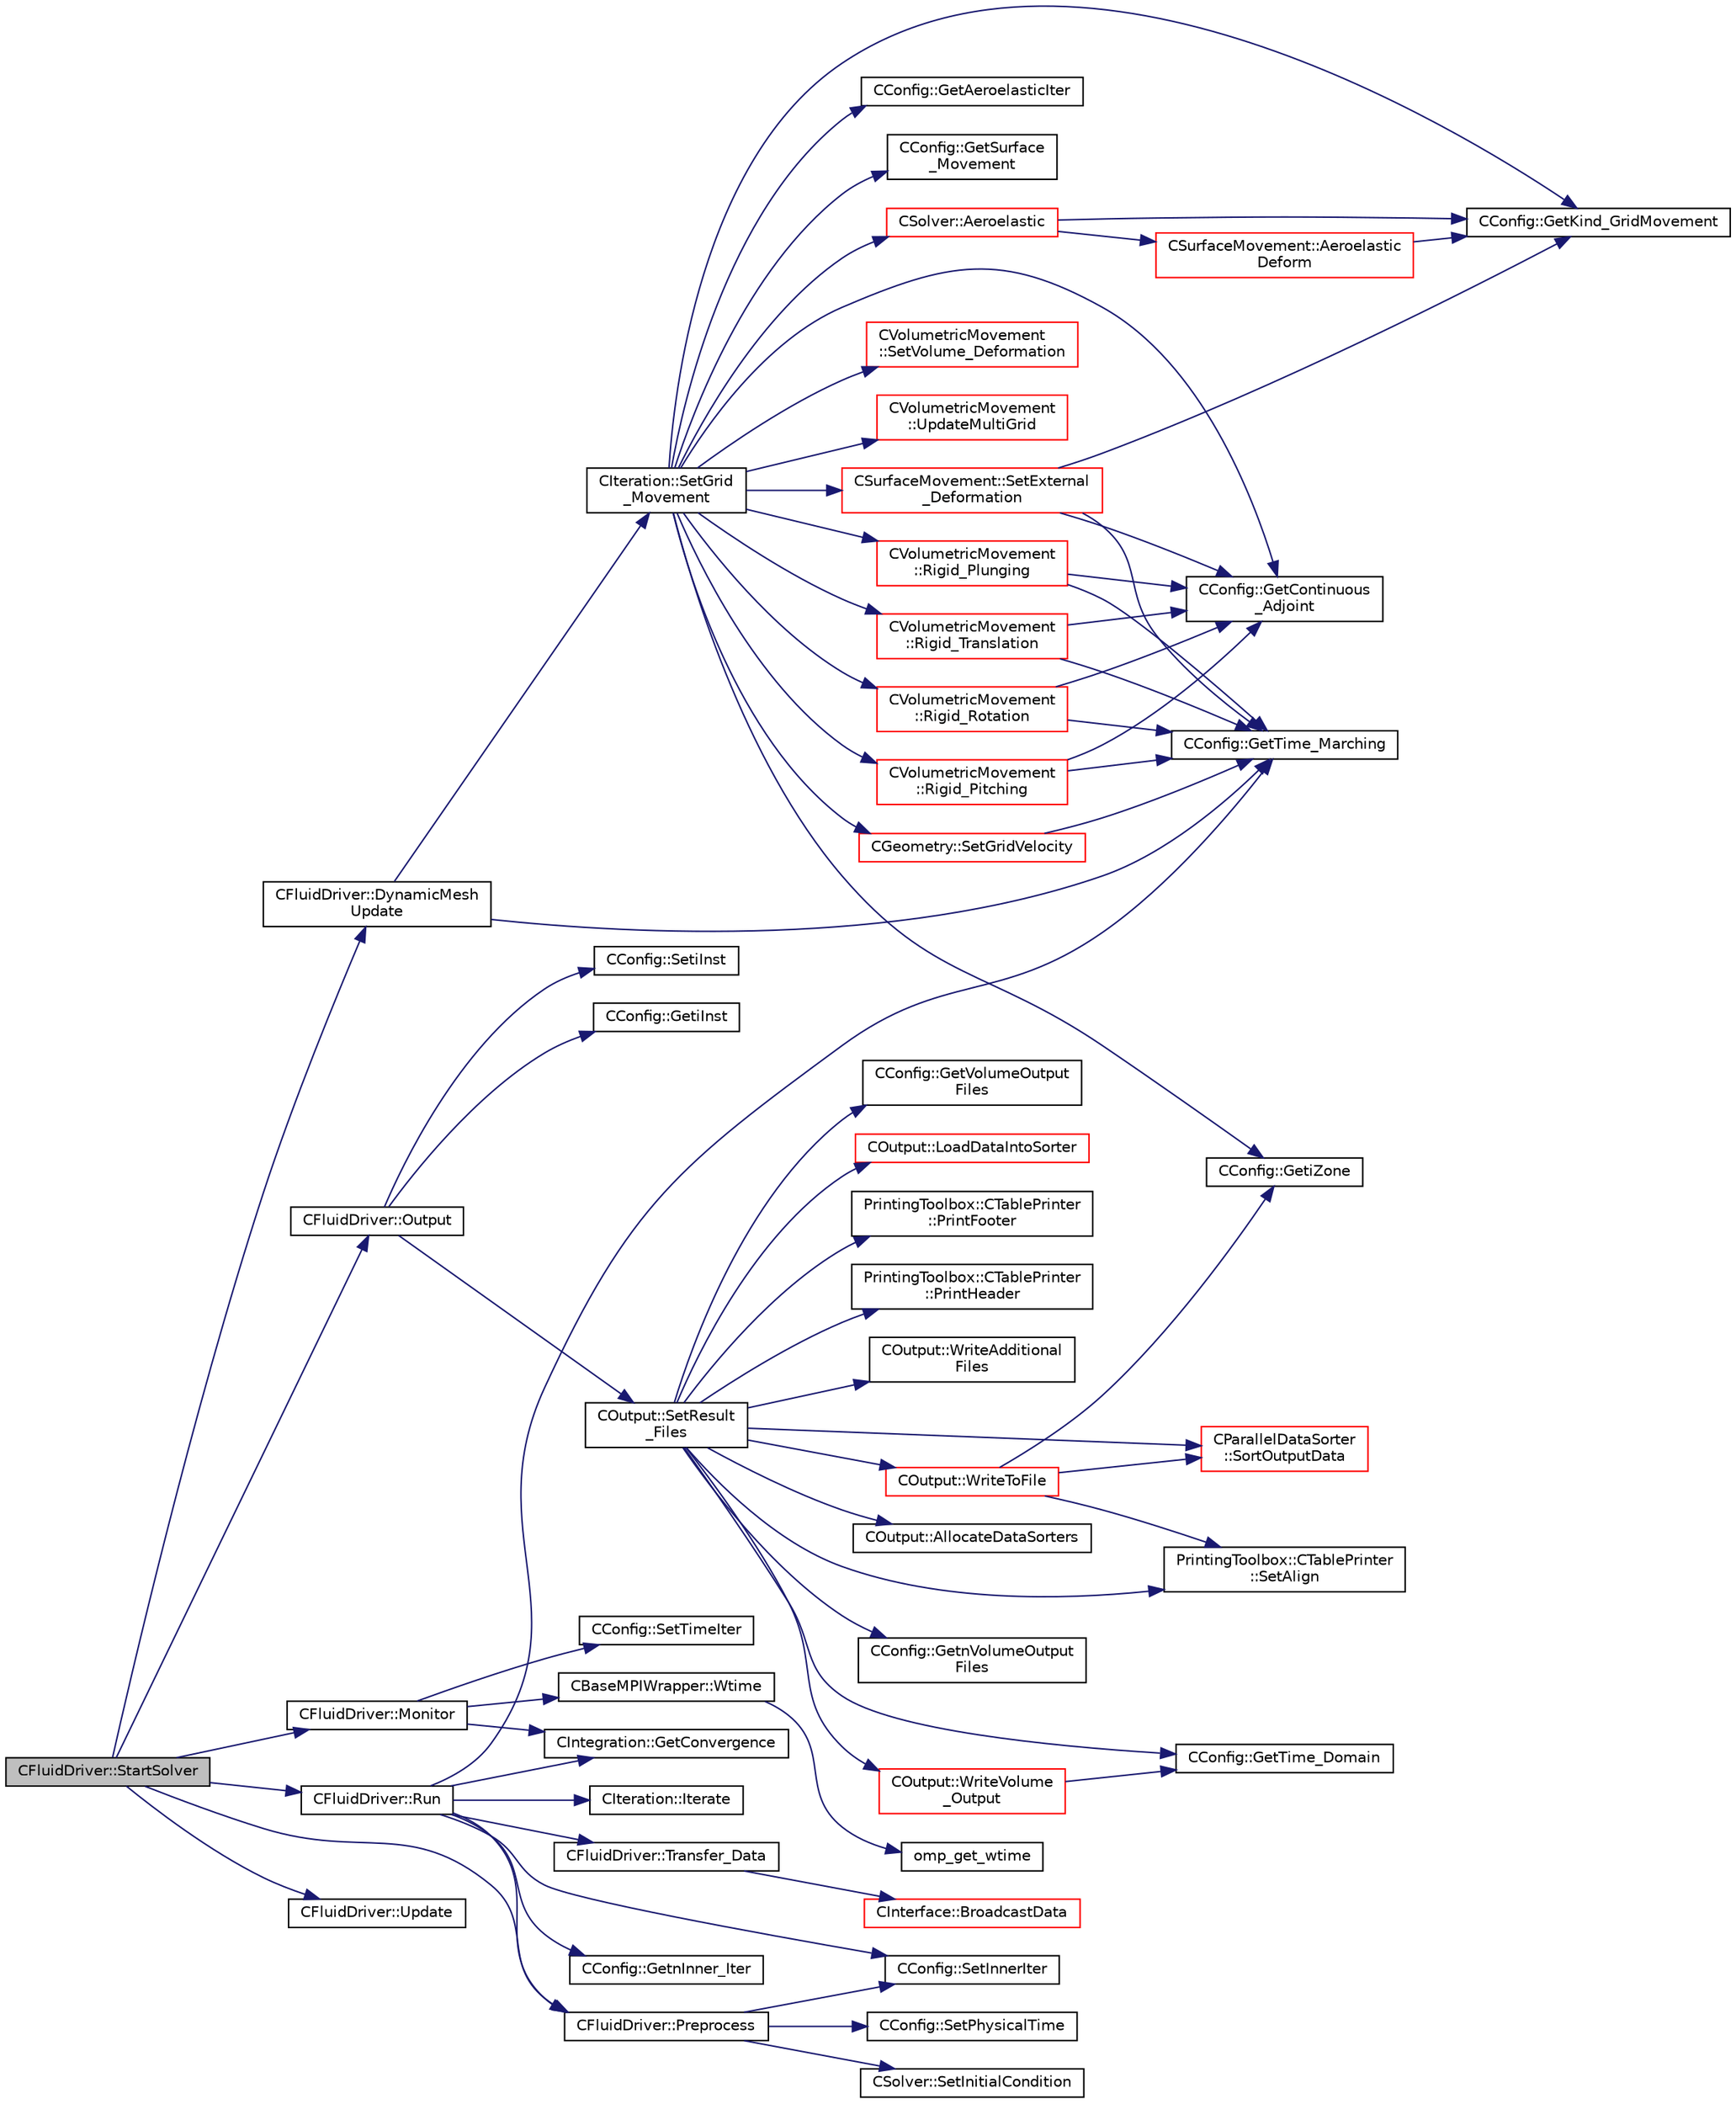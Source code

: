 digraph "CFluidDriver::StartSolver"
{
 // LATEX_PDF_SIZE
  edge [fontname="Helvetica",fontsize="10",labelfontname="Helvetica",labelfontsize="10"];
  node [fontname="Helvetica",fontsize="10",shape=record];
  rankdir="LR";
  Node1 [label="CFluidDriver::StartSolver",height=0.2,width=0.4,color="black", fillcolor="grey75", style="filled", fontcolor="black",tooltip="Launch the computation for all zones and all physics."];
  Node1 -> Node2 [color="midnightblue",fontsize="10",style="solid",fontname="Helvetica"];
  Node2 [label="CFluidDriver::DynamicMesh\lUpdate",height=0.2,width=0.4,color="black", fillcolor="white", style="filled",URL="$classCFluidDriver.html#a169667db03c0f4e2511d23a8a29280f6",tooltip="Perform a dynamic mesh deformation, included grid velocity computation and the update of the multigri..."];
  Node2 -> Node3 [color="midnightblue",fontsize="10",style="solid",fontname="Helvetica"];
  Node3 [label="CConfig::GetTime_Marching",height=0.2,width=0.4,color="black", fillcolor="white", style="filled",URL="$classCConfig.html#ac47e04d76ce865893a94dcedd3c9b6a5",tooltip="Provides information about the time integration, and change the write in the output files information..."];
  Node2 -> Node4 [color="midnightblue",fontsize="10",style="solid",fontname="Helvetica"];
  Node4 [label="CIteration::SetGrid\l_Movement",height=0.2,width=0.4,color="black", fillcolor="white", style="filled",URL="$classCIteration.html#a7b36785762f6b0c214569b185b858b6c",tooltip="Updates the positions and grid velocities for dynamic meshes between physical time steps."];
  Node4 -> Node5 [color="midnightblue",fontsize="10",style="solid",fontname="Helvetica"];
  Node5 [label="CSolver::Aeroelastic",height=0.2,width=0.4,color="red", fillcolor="white", style="filled",URL="$classCSolver.html#af130046f03f282501efef2c117af6ced",tooltip="Prepares and solves the aeroelastic equations."];
  Node5 -> Node6 [color="midnightblue",fontsize="10",style="solid",fontname="Helvetica"];
  Node6 [label="CSurfaceMovement::Aeroelastic\lDeform",height=0.2,width=0.4,color="red", fillcolor="white", style="filled",URL="$classCSurfaceMovement.html#a3576789424ca6d19f6510d94f832cbb9",tooltip="Unsteady aeroelastic grid movement by deforming the mesh."];
  Node6 -> Node9 [color="midnightblue",fontsize="10",style="solid",fontname="Helvetica"];
  Node9 [label="CConfig::GetKind_GridMovement",height=0.2,width=0.4,color="black", fillcolor="white", style="filled",URL="$classCConfig.html#a050c7389c2d16a111890bb44dd7cbcea",tooltip="Get the type of dynamic mesh motion. Each zone gets a config file."];
  Node5 -> Node9 [color="midnightblue",fontsize="10",style="solid",fontname="Helvetica"];
  Node4 -> Node47 [color="midnightblue",fontsize="10",style="solid",fontname="Helvetica"];
  Node47 [label="CConfig::GetAeroelasticIter",height=0.2,width=0.4,color="black", fillcolor="white", style="filled",URL="$classCConfig.html#a366bae67ff4380e178c4dc5dc50fcaad",tooltip="Aeroelastic solve every x inner iteration."];
  Node4 -> Node48 [color="midnightblue",fontsize="10",style="solid",fontname="Helvetica"];
  Node48 [label="CConfig::GetContinuous\l_Adjoint",height=0.2,width=0.4,color="black", fillcolor="white", style="filled",URL="$classCConfig.html#a1eb754aa86fb8154bc9eefea616b7cf9",tooltip="Determines if problem is adjoint."];
  Node4 -> Node49 [color="midnightblue",fontsize="10",style="solid",fontname="Helvetica"];
  Node49 [label="CConfig::GetiZone",height=0.2,width=0.4,color="black", fillcolor="white", style="filled",URL="$classCConfig.html#a1d6335b8fdef6fbcd9a08f7503d73ec1",tooltip="Provides the number of varaibles."];
  Node4 -> Node9 [color="midnightblue",fontsize="10",style="solid",fontname="Helvetica"];
  Node4 -> Node50 [color="midnightblue",fontsize="10",style="solid",fontname="Helvetica"];
  Node50 [label="CConfig::GetSurface\l_Movement",height=0.2,width=0.4,color="black", fillcolor="white", style="filled",URL="$classCConfig.html#a7da84ee925f437bd635bead56d822df9",tooltip="Get information about deforming markers."];
  Node4 -> Node51 [color="midnightblue",fontsize="10",style="solid",fontname="Helvetica"];
  Node51 [label="CVolumetricMovement\l::Rigid_Pitching",height=0.2,width=0.4,color="red", fillcolor="white", style="filled",URL="$classCVolumetricMovement.html#a9806afa50b53c60376844053db15420c",tooltip="Unsteady pitching grid movement using rigid mesh motion."];
  Node51 -> Node48 [color="midnightblue",fontsize="10",style="solid",fontname="Helvetica"];
  Node51 -> Node3 [color="midnightblue",fontsize="10",style="solid",fontname="Helvetica"];
  Node4 -> Node69 [color="midnightblue",fontsize="10",style="solid",fontname="Helvetica"];
  Node69 [label="CVolumetricMovement\l::Rigid_Plunging",height=0.2,width=0.4,color="red", fillcolor="white", style="filled",URL="$classCVolumetricMovement.html#a886e5096f246aec19af2b98bad3e39b2",tooltip="Unsteady plunging grid movement using rigid mesh motion."];
  Node69 -> Node48 [color="midnightblue",fontsize="10",style="solid",fontname="Helvetica"];
  Node69 -> Node3 [color="midnightblue",fontsize="10",style="solid",fontname="Helvetica"];
  Node4 -> Node75 [color="midnightblue",fontsize="10",style="solid",fontname="Helvetica"];
  Node75 [label="CVolumetricMovement\l::Rigid_Rotation",height=0.2,width=0.4,color="red", fillcolor="white", style="filled",URL="$classCVolumetricMovement.html#a316597f05a787ca1b683aba66214110b",tooltip="Unsteady grid movement using rigid mesh rotation."];
  Node75 -> Node48 [color="midnightblue",fontsize="10",style="solid",fontname="Helvetica"];
  Node75 -> Node3 [color="midnightblue",fontsize="10",style="solid",fontname="Helvetica"];
  Node4 -> Node76 [color="midnightblue",fontsize="10",style="solid",fontname="Helvetica"];
  Node76 [label="CVolumetricMovement\l::Rigid_Translation",height=0.2,width=0.4,color="red", fillcolor="white", style="filled",URL="$classCVolumetricMovement.html#a00368e3044dd07d74e1fafdc11980644",tooltip="Unsteady translational grid movement using rigid mesh motion."];
  Node76 -> Node48 [color="midnightblue",fontsize="10",style="solid",fontname="Helvetica"];
  Node76 -> Node3 [color="midnightblue",fontsize="10",style="solid",fontname="Helvetica"];
  Node4 -> Node80 [color="midnightblue",fontsize="10",style="solid",fontname="Helvetica"];
  Node80 [label="CSurfaceMovement::SetExternal\l_Deformation",height=0.2,width=0.4,color="red", fillcolor="white", style="filled",URL="$classCSurfaceMovement.html#a575ff545fe6de6e84fb8fed8e1615edb",tooltip="Set any surface deformationsbased on an input file."];
  Node80 -> Node48 [color="midnightblue",fontsize="10",style="solid",fontname="Helvetica"];
  Node80 -> Node9 [color="midnightblue",fontsize="10",style="solid",fontname="Helvetica"];
  Node80 -> Node3 [color="midnightblue",fontsize="10",style="solid",fontname="Helvetica"];
  Node4 -> Node91 [color="midnightblue",fontsize="10",style="solid",fontname="Helvetica"];
  Node91 [label="CGeometry::SetGridVelocity",height=0.2,width=0.4,color="red", fillcolor="white", style="filled",URL="$classCGeometry.html#a028f9dcd1a8095e668f6ae461eb8887b",tooltip="Set the grid velocity via finite differencing at each node."];
  Node91 -> Node3 [color="midnightblue",fontsize="10",style="solid",fontname="Helvetica"];
  Node4 -> Node94 [color="midnightblue",fontsize="10",style="solid",fontname="Helvetica"];
  Node94 [label="CVolumetricMovement\l::SetVolume_Deformation",height=0.2,width=0.4,color="red", fillcolor="white", style="filled",URL="$classCVolumetricMovement.html#a96c9dadafe051a2479ef4ec4b51adb04",tooltip="Grid deformation using the spring analogy method."];
  Node4 -> Node184 [color="midnightblue",fontsize="10",style="solid",fontname="Helvetica"];
  Node184 [label="CVolumetricMovement\l::UpdateMultiGrid",height=0.2,width=0.4,color="red", fillcolor="white", style="filled",URL="$classCVolumetricMovement.html#a1cb59d54bb326eb7c09729cfac0c398a",tooltip="Update the coarse multigrid levels after the grid movement."];
  Node1 -> Node189 [color="midnightblue",fontsize="10",style="solid",fontname="Helvetica"];
  Node189 [label="CFluidDriver::Monitor",height=0.2,width=0.4,color="black", fillcolor="white", style="filled",URL="$classCFluidDriver.html#a5430118627bbedb8f3dabce10b9c1c65",tooltip="Monitor the computation."];
  Node189 -> Node190 [color="midnightblue",fontsize="10",style="solid",fontname="Helvetica"];
  Node190 [label="CIntegration::GetConvergence",height=0.2,width=0.4,color="black", fillcolor="white", style="filled",URL="$classCIntegration.html#aac6ff3b43986bcab3ae9a8665c04ab7e",tooltip="Get the indicator of the convergence for the direct, adjoint and linearized problem."];
  Node189 -> Node191 [color="midnightblue",fontsize="10",style="solid",fontname="Helvetica"];
  Node191 [label="CConfig::SetTimeIter",height=0.2,width=0.4,color="black", fillcolor="white", style="filled",URL="$classCConfig.html#adacd509eaa7fb19fd3d89a9c6a51222e",tooltip="Set the current time iteration number."];
  Node189 -> Node192 [color="midnightblue",fontsize="10",style="solid",fontname="Helvetica"];
  Node192 [label="CBaseMPIWrapper::Wtime",height=0.2,width=0.4,color="black", fillcolor="white", style="filled",URL="$classCBaseMPIWrapper.html#adcf32aa628d4b515e8835bc5c56fbf08",tooltip=" "];
  Node192 -> Node193 [color="midnightblue",fontsize="10",style="solid",fontname="Helvetica"];
  Node193 [label="omp_get_wtime",height=0.2,width=0.4,color="black", fillcolor="white", style="filled",URL="$omp__structure_8hpp.html#a649bd48ab038a72108f11f5a85316266",tooltip="Return the wall time."];
  Node1 -> Node194 [color="midnightblue",fontsize="10",style="solid",fontname="Helvetica"];
  Node194 [label="CFluidDriver::Output",height=0.2,width=0.4,color="black", fillcolor="white", style="filled",URL="$classCFluidDriver.html#ad2575e36367e41622f339bc2f07b64e3",tooltip="Output the solution in solution file."];
  Node194 -> Node195 [color="midnightblue",fontsize="10",style="solid",fontname="Helvetica"];
  Node195 [label="CConfig::GetiInst",height=0.2,width=0.4,color="black", fillcolor="white", style="filled",URL="$classCConfig.html#a538bf5c34b523f5e4d389be41c2b666c",tooltip="Get the current instance."];
  Node194 -> Node196 [color="midnightblue",fontsize="10",style="solid",fontname="Helvetica"];
  Node196 [label="CConfig::SetiInst",height=0.2,width=0.4,color="black", fillcolor="white", style="filled",URL="$classCConfig.html#a6dab8885337e23ee4cdca66b39a2e88c",tooltip="Set the current instance."];
  Node194 -> Node197 [color="midnightblue",fontsize="10",style="solid",fontname="Helvetica"];
  Node197 [label="COutput::SetResult\l_Files",height=0.2,width=0.4,color="black", fillcolor="white", style="filled",URL="$classCOutput.html#a8cae0e94e8769f55d5865df600acbc2f",tooltip="Loop through all requested output files and write the volume output data."];
  Node197 -> Node198 [color="midnightblue",fontsize="10",style="solid",fontname="Helvetica"];
  Node198 [label="COutput::AllocateDataSorters",height=0.2,width=0.4,color="black", fillcolor="white", style="filled",URL="$classCOutput.html#a576a9991a81b18368a1f8ad09b8c65cf",tooltip="Allocates the data sorters if necessary."];
  Node197 -> Node199 [color="midnightblue",fontsize="10",style="solid",fontname="Helvetica"];
  Node199 [label="CConfig::GetnVolumeOutput\lFiles",height=0.2,width=0.4,color="black", fillcolor="white", style="filled",URL="$classCConfig.html#a2298deab9cdc00a1c09f6e7cf6c8e07c",tooltip="GetnVolumeOutputFiles."];
  Node197 -> Node200 [color="midnightblue",fontsize="10",style="solid",fontname="Helvetica"];
  Node200 [label="CConfig::GetTime_Domain",height=0.2,width=0.4,color="black", fillcolor="white", style="filled",URL="$classCConfig.html#a85d2e3cf43b77c63642c40c235b853f3",tooltip="Check if the multizone problem is solved for time domain."];
  Node197 -> Node201 [color="midnightblue",fontsize="10",style="solid",fontname="Helvetica"];
  Node201 [label="CConfig::GetVolumeOutput\lFiles",height=0.2,width=0.4,color="black", fillcolor="white", style="filled",URL="$classCConfig.html#adfae5472df18b9be89665c415e0061df",tooltip="GetVolumeOutputFiles."];
  Node197 -> Node202 [color="midnightblue",fontsize="10",style="solid",fontname="Helvetica"];
  Node202 [label="COutput::LoadDataIntoSorter",height=0.2,width=0.4,color="red", fillcolor="white", style="filled",URL="$classCOutput.html#ac54efb9d794c522e1bef6cb4ed0d5b9f",tooltip="Load up the values of the requested volume fields into ::Local_Data array."];
  Node197 -> Node209 [color="midnightblue",fontsize="10",style="solid",fontname="Helvetica"];
  Node209 [label="PrintingToolbox::CTablePrinter\l::PrintFooter",height=0.2,width=0.4,color="black", fillcolor="white", style="filled",URL="$classPrintingToolbox_1_1CTablePrinter.html#ac1bc6229daf9b3181de565905281ee2a",tooltip="Print the footer."];
  Node197 -> Node210 [color="midnightblue",fontsize="10",style="solid",fontname="Helvetica"];
  Node210 [label="PrintingToolbox::CTablePrinter\l::PrintHeader",height=0.2,width=0.4,color="black", fillcolor="white", style="filled",URL="$classPrintingToolbox_1_1CTablePrinter.html#a475fafce69bdc78e973a2546e6e6be76",tooltip="Print the header."];
  Node197 -> Node211 [color="midnightblue",fontsize="10",style="solid",fontname="Helvetica"];
  Node211 [label="PrintingToolbox::CTablePrinter\l::SetAlign",height=0.2,width=0.4,color="black", fillcolor="white", style="filled",URL="$classPrintingToolbox_1_1CTablePrinter.html#ad3691499a7bfa024bf97a7fc00ef33c7",tooltip="Set the alignment of the table entries (CENTER only works for the header at the moment)."];
  Node197 -> Node212 [color="midnightblue",fontsize="10",style="solid",fontname="Helvetica"];
  Node212 [label="CParallelDataSorter\l::SortOutputData",height=0.2,width=0.4,color="red", fillcolor="white", style="filled",URL="$classCParallelDataSorter.html#a44dd56ef2671d15e21eacf3fda758a83",tooltip="Sort the output data for each grid node into a linear partitioning across all processors."];
  Node197 -> Node213 [color="midnightblue",fontsize="10",style="solid",fontname="Helvetica"];
  Node213 [label="COutput::WriteAdditional\lFiles",height=0.2,width=0.4,color="black", fillcolor="white", style="filled",URL="$classCOutput.html#a62857be8ebc907de66597e5ce40d9434",tooltip="Write any additional files defined for the current solver."];
  Node197 -> Node214 [color="midnightblue",fontsize="10",style="solid",fontname="Helvetica"];
  Node214 [label="COutput::WriteToFile",height=0.2,width=0.4,color="red", fillcolor="white", style="filled",URL="$classCOutput.html#a153a24cacc90f827f1e8751815764a4c",tooltip="Allocates the appropriate file writer based on the chosen format and writes sorted data to file."];
  Node214 -> Node49 [color="midnightblue",fontsize="10",style="solid",fontname="Helvetica"];
  Node214 -> Node211 [color="midnightblue",fontsize="10",style="solid",fontname="Helvetica"];
  Node214 -> Node212 [color="midnightblue",fontsize="10",style="solid",fontname="Helvetica"];
  Node197 -> Node257 [color="midnightblue",fontsize="10",style="solid",fontname="Helvetica"];
  Node257 [label="COutput::WriteVolume\l_Output",height=0.2,width=0.4,color="red", fillcolor="white", style="filled",URL="$classCOutput.html#a7dea2b1585cb6171cf95b81eb93440cc",tooltip="Determines if the the volume output should be written."];
  Node257 -> Node200 [color="midnightblue",fontsize="10",style="solid",fontname="Helvetica"];
  Node1 -> Node259 [color="midnightblue",fontsize="10",style="solid",fontname="Helvetica"];
  Node259 [label="CFluidDriver::Preprocess",height=0.2,width=0.4,color="black", fillcolor="white", style="filled",URL="$classCFluidDriver.html#a03fdc6c0780417837d1dbf2477577f67",tooltip="Perform some pre-processing before an iteration of the physics."];
  Node259 -> Node260 [color="midnightblue",fontsize="10",style="solid",fontname="Helvetica"];
  Node260 [label="CSolver::SetInitialCondition",height=0.2,width=0.4,color="black", fillcolor="white", style="filled",URL="$classCSolver.html#aec7ef8ebdebff4bfabcfdd1a36626173",tooltip="A virtual member."];
  Node259 -> Node261 [color="midnightblue",fontsize="10",style="solid",fontname="Helvetica"];
  Node261 [label="CConfig::SetInnerIter",height=0.2,width=0.4,color="black", fillcolor="white", style="filled",URL="$classCConfig.html#af57608dd44a9211af952763a67cbb2dc",tooltip="Set the current FSI iteration number."];
  Node259 -> Node262 [color="midnightblue",fontsize="10",style="solid",fontname="Helvetica"];
  Node262 [label="CConfig::SetPhysicalTime",height=0.2,width=0.4,color="black", fillcolor="white", style="filled",URL="$classCConfig.html#a40da15666c94c59c6dff1ecda6f388fd",tooltip="Set the current physical time."];
  Node1 -> Node263 [color="midnightblue",fontsize="10",style="solid",fontname="Helvetica"];
  Node263 [label="CFluidDriver::Run",height=0.2,width=0.4,color="black", fillcolor="white", style="filled",URL="$classCFluidDriver.html#a99b4f92e857846aae1fa506fd5ee0b85",tooltip="Run a single iteration of the physics within multiple zones."];
  Node263 -> Node190 [color="midnightblue",fontsize="10",style="solid",fontname="Helvetica"];
  Node263 -> Node264 [color="midnightblue",fontsize="10",style="solid",fontname="Helvetica"];
  Node264 [label="CConfig::GetnInner_Iter",height=0.2,width=0.4,color="black", fillcolor="white", style="filled",URL="$classCConfig.html#a096cf3c68234d10476425acf40a7bf40",tooltip="Get the number of inner iterations."];
  Node263 -> Node3 [color="midnightblue",fontsize="10",style="solid",fontname="Helvetica"];
  Node263 -> Node265 [color="midnightblue",fontsize="10",style="solid",fontname="Helvetica"];
  Node265 [label="CIteration::Iterate",height=0.2,width=0.4,color="black", fillcolor="white", style="filled",URL="$classCIteration.html#a9f0ac38993f5b525e1aa101125a4a222",tooltip="A virtual member."];
  Node263 -> Node259 [color="midnightblue",fontsize="10",style="solid",fontname="Helvetica"];
  Node263 -> Node261 [color="midnightblue",fontsize="10",style="solid",fontname="Helvetica"];
  Node263 -> Node266 [color="midnightblue",fontsize="10",style="solid",fontname="Helvetica"];
  Node266 [label="CFluidDriver::Transfer_Data",height=0.2,width=0.4,color="black", fillcolor="white", style="filled",URL="$classCFluidDriver.html#aac13682ac93cce7064382c8974417632",tooltip="Transfer data among different zones (multiple zone)."];
  Node266 -> Node267 [color="midnightblue",fontsize="10",style="solid",fontname="Helvetica"];
  Node267 [label="CInterface::BroadcastData",height=0.2,width=0.4,color="red", fillcolor="white", style="filled",URL="$classCInterface.html#ae96b2c6b2dda67461705d7ef160c289d",tooltip="Interpolate data and broadcast it into all processors, for nonmatching meshes."];
  Node1 -> Node278 [color="midnightblue",fontsize="10",style="solid",fontname="Helvetica"];
  Node278 [label="CFluidDriver::Update",height=0.2,width=0.4,color="black", fillcolor="white", style="filled",URL="$classCFluidDriver.html#ab7ae415ab8ce288fa6d8ab18f0987a7b",tooltip="Update the dual-time solution within multiple zones."];
}
